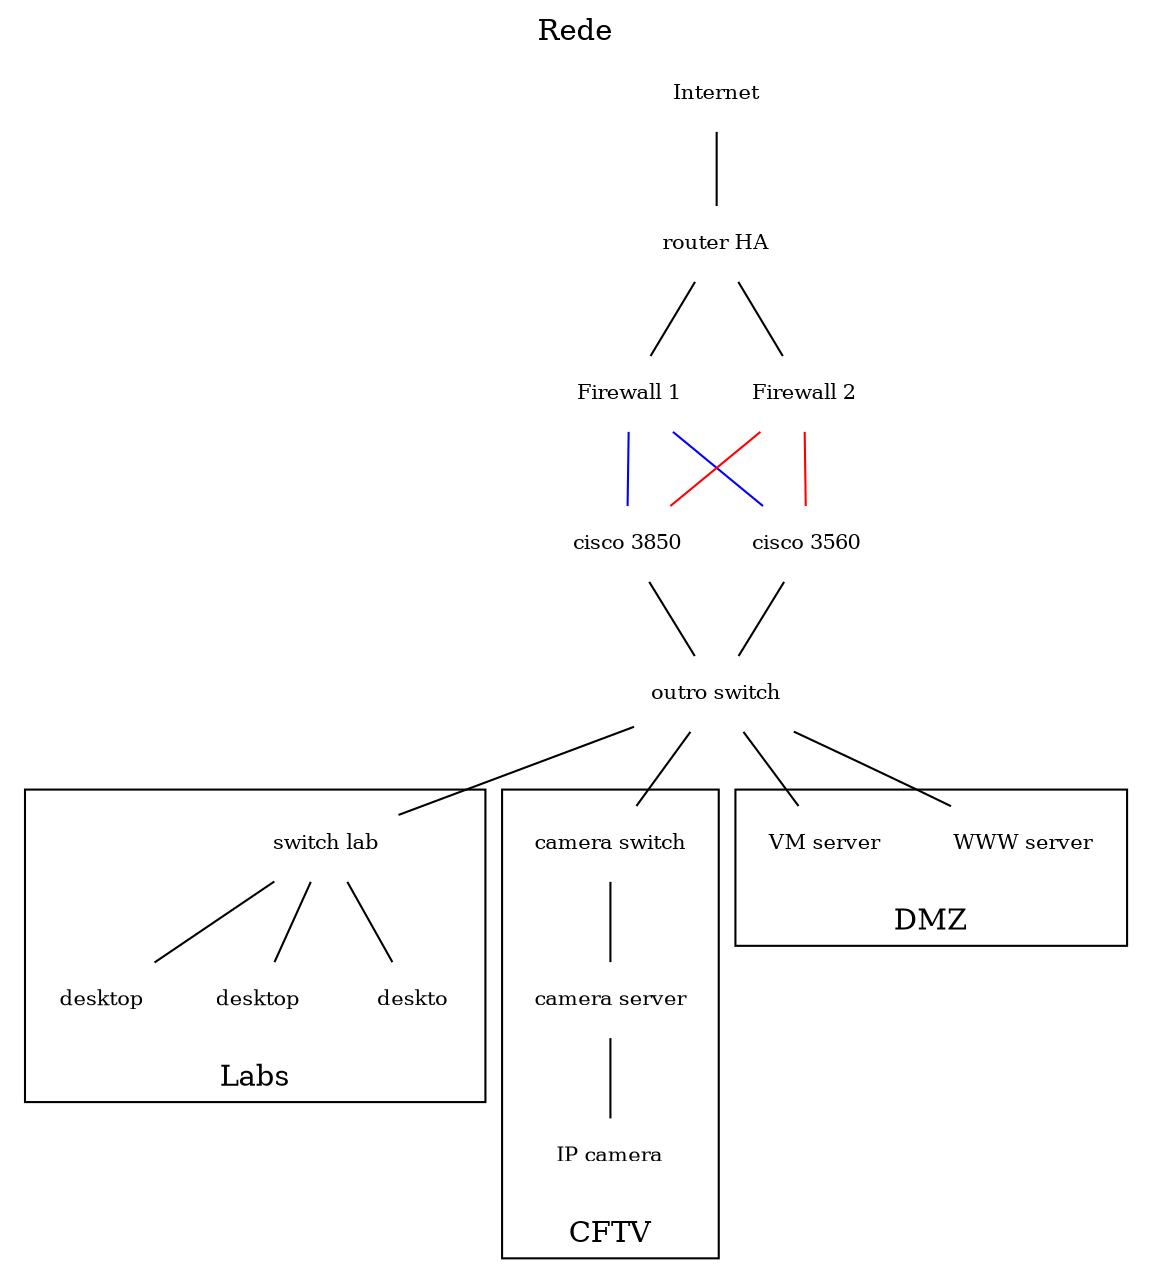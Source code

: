 graph rede{
	label = "Rede"
	labelloc= t;
	rankdir= TB;

	node [labelloc=c fontsize=10 shape=none]
	edge [color=black]
	desktop1 [label="desktop" image="../img/desktop.png" ]
	wan1 [label="Internet" image="../img/cloud.png" ]
	router1 [label="router HA" image="../img/blue-router.png" ]
	firewall1 [label="Firewall 1" image="../img/firewall.png" ]
	firewall2 [label="Firewall 2" image="../img/firewall.png" ]
	sw1 [label="cisco 3850" image="../img/switch.png" ]
	sw2 [label="cisco 3560" image="../img/switch.png" ]
	sw3 [label="outro switch" image="../img/switch.png" ]
	sw4 [label="switch lab" image="../img/switch.png" ]
	sw5 [label="camera switch" image="../img/switch.png" ]
	server1 [label="WWW server" image="../img/network-server-generic.png" ]
	server2 [label="VM server" image="../img/network-server-generic.png" ]
	desktop2 [label="deskto" image="../img/desktop.png" ]
	desktop3 [label="desktop" image="../img/desktop.png" ]
	sw6 [label="camera server" image="../img/switch.png" ]
	ipCamera1 [label="IP camera" image="../img/ip-camera.png" ]

	wan1 -- {router1}
	router1 -- {firewall1 firewall2}
	firewall1 -- {sw1 sw2} [color=blue]
	firewall2 -- {sw1 sw2} [color=red]
	sw1 -- {sw3}
	sw2 -- {sw3}
	sw3 -- {sw4 sw5 server1 server2}
	sw4 -- {desktop1 desktop2 desktop3} [color=black]
	sw5 -- {sw6}
	sw6 -- {ipCamera1}

	subgraph cluster_labs{
		label=Labs
		labelloc=b
		style=filled
		bgcolor=white

		sw4
		desktop1
		desktop2
		desktop3
	}
	subgraph cluster_cftv{
		label=CFTV
		labelloc=b
		style=filled
		bgcolor=white

		sw5
		sw6
		ipCamera1
	}
	subgraph cluster_dmz{
		label=DMZ
		labelloc=b
		style=filled
		bgcolor=white

		server1
		server2
	}

}
graph rede{
	label = "Rede"
	labelloc= t;
	rankdir= TB;

	node [labelloc=c fontsize=10 shape=none]
	edge [color=black]
	desktop1 [label="dekstop" image="../img/desktop.png" ]



}
